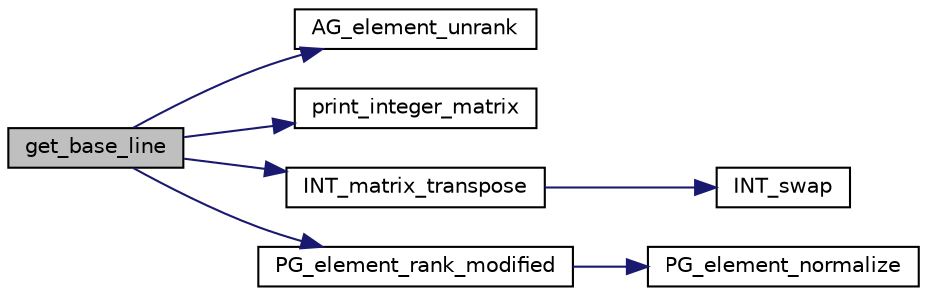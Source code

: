 digraph "get_base_line"
{
  edge [fontname="Helvetica",fontsize="10",labelfontname="Helvetica",labelfontsize="10"];
  node [fontname="Helvetica",fontsize="10",shape=record];
  rankdir="LR";
  Node5940 [label="get_base_line",height=0.2,width=0.4,color="black", fillcolor="grey75", style="filled", fontcolor="black"];
  Node5940 -> Node5941 [color="midnightblue",fontsize="10",style="solid",fontname="Helvetica"];
  Node5941 [label="AG_element_unrank",height=0.2,width=0.4,color="black", fillcolor="white", style="filled",URL="$df/de4/projective_8_c.html#a4a33b86c87b2879b97cfa1327abe2885"];
  Node5940 -> Node5942 [color="midnightblue",fontsize="10",style="solid",fontname="Helvetica"];
  Node5942 [label="print_integer_matrix",height=0.2,width=0.4,color="black", fillcolor="white", style="filled",URL="$d5/db4/io__and__os_8h.html#ab4d187a9b89a64102b971201b789b653"];
  Node5940 -> Node5943 [color="midnightblue",fontsize="10",style="solid",fontname="Helvetica"];
  Node5943 [label="INT_matrix_transpose",height=0.2,width=0.4,color="black", fillcolor="white", style="filled",URL="$d5/db4/io__and__os_8h.html#a1ed4962965eb4509c5699955af7bc0f0"];
  Node5943 -> Node5944 [color="midnightblue",fontsize="10",style="solid",fontname="Helvetica"];
  Node5944 [label="INT_swap",height=0.2,width=0.4,color="black", fillcolor="white", style="filled",URL="$d4/d74/util_8_c.html#a2ffd557a40a6f134ebd1031a586d364d"];
  Node5940 -> Node5945 [color="midnightblue",fontsize="10",style="solid",fontname="Helvetica"];
  Node5945 [label="PG_element_rank_modified",height=0.2,width=0.4,color="black", fillcolor="white", style="filled",URL="$df/de4/projective_8_c.html#a9cd1a8bf5b88a038e33862f6c2c3dd36"];
  Node5945 -> Node5946 [color="midnightblue",fontsize="10",style="solid",fontname="Helvetica"];
  Node5946 [label="PG_element_normalize",height=0.2,width=0.4,color="black", fillcolor="white", style="filled",URL="$df/de4/projective_8_c.html#a5a4c3c1158bad6bab0d786c616bd0996"];
}
